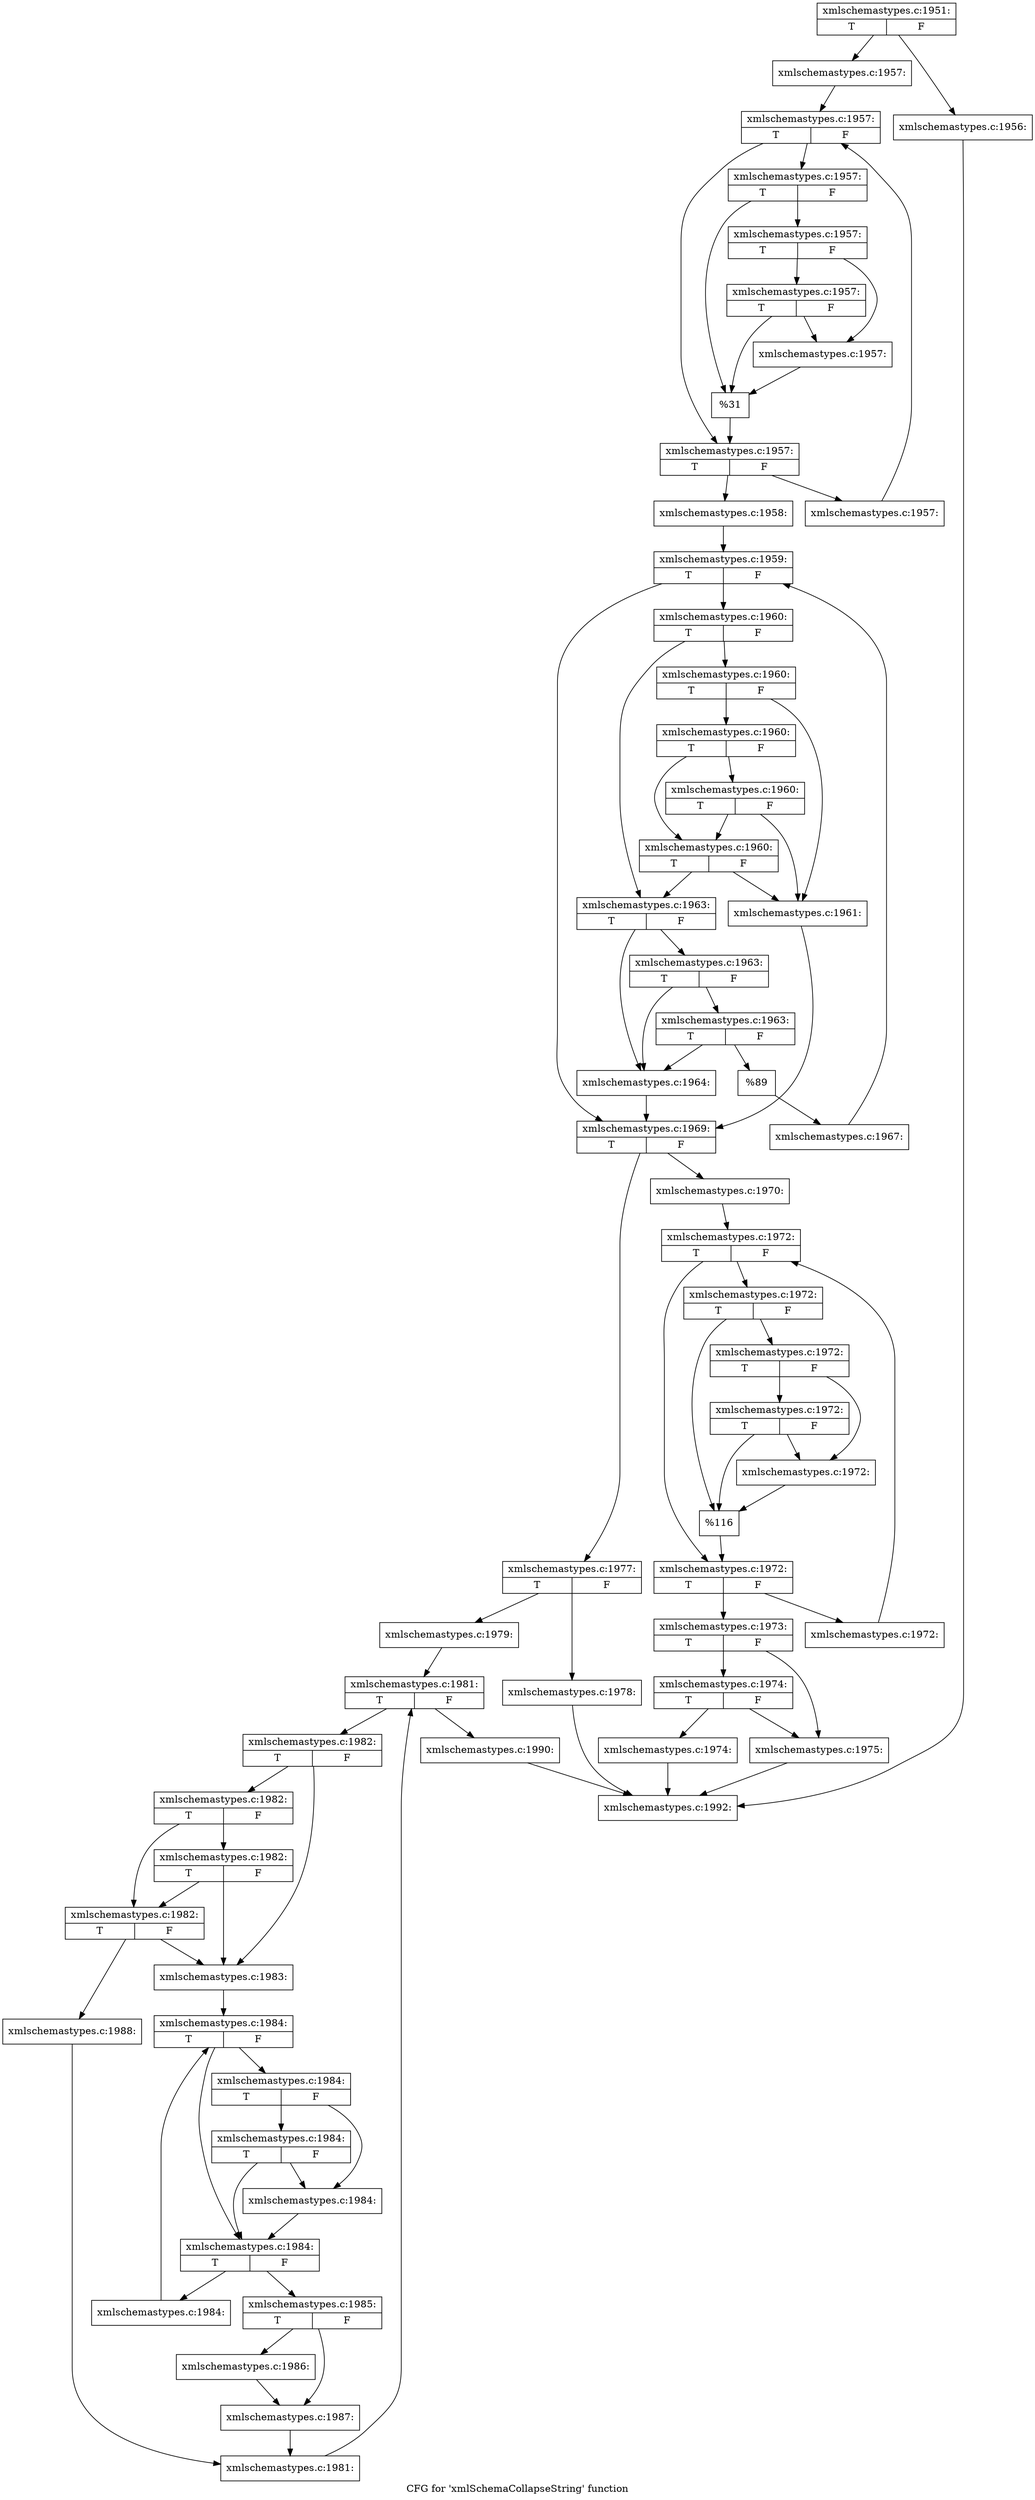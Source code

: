 digraph "CFG for 'xmlSchemaCollapseString' function" {
	label="CFG for 'xmlSchemaCollapseString' function";

	Node0x5645800 [shape=record,label="{xmlschemastypes.c:1951:|{<s0>T|<s1>F}}"];
	Node0x5645800 -> Node0x564f610;
	Node0x5645800 -> Node0x564f660;
	Node0x564f610 [shape=record,label="{xmlschemastypes.c:1956:}"];
	Node0x564f610 -> Node0x5647fa0;
	Node0x564f660 [shape=record,label="{xmlschemastypes.c:1957:}"];
	Node0x564f660 -> Node0x564fa90;
	Node0x564fa90 [shape=record,label="{xmlschemastypes.c:1957:|{<s0>T|<s1>F}}"];
	Node0x564fa90 -> Node0x564fd40;
	Node0x564fa90 -> Node0x564fcf0;
	Node0x564fd40 [shape=record,label="{xmlschemastypes.c:1957:|{<s0>T|<s1>F}}"];
	Node0x564fd40 -> Node0x5650110;
	Node0x564fd40 -> Node0x56501b0;
	Node0x56501b0 [shape=record,label="{xmlschemastypes.c:1957:|{<s0>T|<s1>F}}"];
	Node0x56501b0 -> Node0x5650410;
	Node0x56501b0 -> Node0x5650160;
	Node0x5650410 [shape=record,label="{xmlschemastypes.c:1957:|{<s0>T|<s1>F}}"];
	Node0x5650410 -> Node0x5650110;
	Node0x5650410 -> Node0x5650160;
	Node0x5650160 [shape=record,label="{xmlschemastypes.c:1957:}"];
	Node0x5650160 -> Node0x5650110;
	Node0x5650110 [shape=record,label="{%31}"];
	Node0x5650110 -> Node0x564fcf0;
	Node0x564fcf0 [shape=record,label="{xmlschemastypes.c:1957:|{<s0>T|<s1>F}}"];
	Node0x564fcf0 -> Node0x56508c0;
	Node0x564fcf0 -> Node0x564fc70;
	Node0x56508c0 [shape=record,label="{xmlschemastypes.c:1957:}"];
	Node0x56508c0 -> Node0x564fa90;
	Node0x564fc70 [shape=record,label="{xmlschemastypes.c:1958:}"];
	Node0x564fc70 -> Node0x5651050;
	Node0x5651050 [shape=record,label="{xmlschemastypes.c:1959:|{<s0>T|<s1>F}}"];
	Node0x5651050 -> Node0x5651500;
	Node0x5651050 -> Node0x5651270;
	Node0x5651500 [shape=record,label="{xmlschemastypes.c:1960:|{<s0>T|<s1>F}}"];
	Node0x5651500 -> Node0x56517e0;
	Node0x5651500 -> Node0x5651790;
	Node0x56517e0 [shape=record,label="{xmlschemastypes.c:1960:|{<s0>T|<s1>F}}"];
	Node0x56517e0 -> Node0x56516f0;
	Node0x56517e0 -> Node0x5651b50;
	Node0x5651b50 [shape=record,label="{xmlschemastypes.c:1960:|{<s0>T|<s1>F}}"];
	Node0x5651b50 -> Node0x5651ea0;
	Node0x5651b50 -> Node0x5651ad0;
	Node0x5651ea0 [shape=record,label="{xmlschemastypes.c:1960:|{<s0>T|<s1>F}}"];
	Node0x5651ea0 -> Node0x56516f0;
	Node0x5651ea0 -> Node0x5651ad0;
	Node0x5651ad0 [shape=record,label="{xmlschemastypes.c:1960:|{<s0>T|<s1>F}}"];
	Node0x5651ad0 -> Node0x56516f0;
	Node0x5651ad0 -> Node0x5651790;
	Node0x56516f0 [shape=record,label="{xmlschemastypes.c:1961:}"];
	Node0x56516f0 -> Node0x5651270;
	Node0x5651790 [shape=record,label="{xmlschemastypes.c:1963:|{<s0>T|<s1>F}}"];
	Node0x5651790 -> Node0x5652ca0;
	Node0x5651790 -> Node0x5652dc0;
	Node0x5652dc0 [shape=record,label="{xmlschemastypes.c:1963:|{<s0>T|<s1>F}}"];
	Node0x5652dc0 -> Node0x5652ca0;
	Node0x5652dc0 -> Node0x5652d40;
	Node0x5652d40 [shape=record,label="{xmlschemastypes.c:1963:|{<s0>T|<s1>F}}"];
	Node0x5652d40 -> Node0x5652ca0;
	Node0x5652d40 -> Node0x5652cf0;
	Node0x5652ca0 [shape=record,label="{xmlschemastypes.c:1964:}"];
	Node0x5652ca0 -> Node0x5651270;
	Node0x5652cf0 [shape=record,label="{%89}"];
	Node0x5652cf0 -> Node0x5651740;
	Node0x5651740 [shape=record,label="{xmlschemastypes.c:1967:}"];
	Node0x5651740 -> Node0x5651050;
	Node0x5651270 [shape=record,label="{xmlschemastypes.c:1969:|{<s0>T|<s1>F}}"];
	Node0x5651270 -> Node0x5654060;
	Node0x5651270 -> Node0x56540b0;
	Node0x5654060 [shape=record,label="{xmlschemastypes.c:1970:}"];
	Node0x5654060 -> Node0x56546e0;
	Node0x56546e0 [shape=record,label="{xmlschemastypes.c:1972:|{<s0>T|<s1>F}}"];
	Node0x56546e0 -> Node0x56549d0;
	Node0x56546e0 -> Node0x5654980;
	Node0x56549d0 [shape=record,label="{xmlschemastypes.c:1972:|{<s0>T|<s1>F}}"];
	Node0x56549d0 -> Node0x5654d10;
	Node0x56549d0 -> Node0x5654db0;
	Node0x5654db0 [shape=record,label="{xmlschemastypes.c:1972:|{<s0>T|<s1>F}}"];
	Node0x5654db0 -> Node0x5655010;
	Node0x5654db0 -> Node0x5654d60;
	Node0x5655010 [shape=record,label="{xmlschemastypes.c:1972:|{<s0>T|<s1>F}}"];
	Node0x5655010 -> Node0x5654d10;
	Node0x5655010 -> Node0x5654d60;
	Node0x5654d60 [shape=record,label="{xmlschemastypes.c:1972:}"];
	Node0x5654d60 -> Node0x5654d10;
	Node0x5654d10 [shape=record,label="{%116}"];
	Node0x5654d10 -> Node0x5654980;
	Node0x5654980 [shape=record,label="{xmlschemastypes.c:1972:|{<s0>T|<s1>F}}"];
	Node0x5654980 -> Node0x56554c0;
	Node0x5654980 -> Node0x5654900;
	Node0x56554c0 [shape=record,label="{xmlschemastypes.c:1972:}"];
	Node0x56554c0 -> Node0x56546e0;
	Node0x5654900 [shape=record,label="{xmlschemastypes.c:1973:|{<s0>T|<s1>F}}"];
	Node0x5654900 -> Node0x5655d80;
	Node0x5654900 -> Node0x5655d30;
	Node0x5655d80 [shape=record,label="{xmlschemastypes.c:1974:|{<s0>T|<s1>F}}"];
	Node0x5655d80 -> Node0x5655ce0;
	Node0x5655d80 -> Node0x5655d30;
	Node0x5655ce0 [shape=record,label="{xmlschemastypes.c:1974:}"];
	Node0x5655ce0 -> Node0x5647fa0;
	Node0x5655d30 [shape=record,label="{xmlschemastypes.c:1975:}"];
	Node0x5655d30 -> Node0x5647fa0;
	Node0x56540b0 [shape=record,label="{xmlschemastypes.c:1977:|{<s0>T|<s1>F}}"];
	Node0x56540b0 -> Node0x5656d90;
	Node0x56540b0 -> Node0x5657560;
	Node0x5656d90 [shape=record,label="{xmlschemastypes.c:1978:}"];
	Node0x5656d90 -> Node0x5647fa0;
	Node0x5657560 [shape=record,label="{xmlschemastypes.c:1979:}"];
	Node0x5657560 -> Node0x5657d20;
	Node0x5657d20 [shape=record,label="{xmlschemastypes.c:1981:|{<s0>T|<s1>F}}"];
	Node0x5657d20 -> Node0x5658190;
	Node0x5657d20 -> Node0x5657f00;
	Node0x5658190 [shape=record,label="{xmlschemastypes.c:1982:|{<s0>T|<s1>F}}"];
	Node0x5658190 -> Node0x5658300;
	Node0x5658190 -> Node0x5658470;
	Node0x5658470 [shape=record,label="{xmlschemastypes.c:1982:|{<s0>T|<s1>F}}"];
	Node0x5658470 -> Node0x5658670;
	Node0x5658470 -> Node0x56583f0;
	Node0x5658670 [shape=record,label="{xmlschemastypes.c:1982:|{<s0>T|<s1>F}}"];
	Node0x5658670 -> Node0x5658300;
	Node0x5658670 -> Node0x56583f0;
	Node0x56583f0 [shape=record,label="{xmlschemastypes.c:1982:|{<s0>T|<s1>F}}"];
	Node0x56583f0 -> Node0x5658300;
	Node0x56583f0 -> Node0x56583a0;
	Node0x5658300 [shape=record,label="{xmlschemastypes.c:1983:}"];
	Node0x5658300 -> Node0x5658f20;
	Node0x5658f20 [shape=record,label="{xmlschemastypes.c:1984:|{<s0>T|<s1>F}}"];
	Node0x5658f20 -> Node0x5659180;
	Node0x5658f20 -> Node0x5659220;
	Node0x5659220 [shape=record,label="{xmlschemastypes.c:1984:|{<s0>T|<s1>F}}"];
	Node0x5659220 -> Node0x5659480;
	Node0x5659220 -> Node0x56591d0;
	Node0x5659480 [shape=record,label="{xmlschemastypes.c:1984:|{<s0>T|<s1>F}}"];
	Node0x5659480 -> Node0x5659180;
	Node0x5659480 -> Node0x56591d0;
	Node0x56591d0 [shape=record,label="{xmlschemastypes.c:1984:}"];
	Node0x56591d0 -> Node0x5659180;
	Node0x5659180 [shape=record,label="{xmlschemastypes.c:1984:|{<s0>T|<s1>F}}"];
	Node0x5659180 -> Node0x56598b0;
	Node0x5659180 -> Node0x5659100;
	Node0x56598b0 [shape=record,label="{xmlschemastypes.c:1984:}"];
	Node0x56598b0 -> Node0x5658f20;
	Node0x5659100 [shape=record,label="{xmlschemastypes.c:1985:|{<s0>T|<s1>F}}"];
	Node0x5659100 -> Node0x5659e60;
	Node0x5659100 -> Node0x5659eb0;
	Node0x5659e60 [shape=record,label="{xmlschemastypes.c:1986:}"];
	Node0x5659e60 -> Node0x5659eb0;
	Node0x5659eb0 [shape=record,label="{xmlschemastypes.c:1987:}"];
	Node0x5659eb0 -> Node0x5658350;
	Node0x56583a0 [shape=record,label="{xmlschemastypes.c:1988:}"];
	Node0x56583a0 -> Node0x5658350;
	Node0x5658350 [shape=record,label="{xmlschemastypes.c:1981:}"];
	Node0x5658350 -> Node0x5657d20;
	Node0x5657f00 [shape=record,label="{xmlschemastypes.c:1990:}"];
	Node0x5657f00 -> Node0x5647fa0;
	Node0x5647fa0 [shape=record,label="{xmlschemastypes.c:1992:}"];
}
